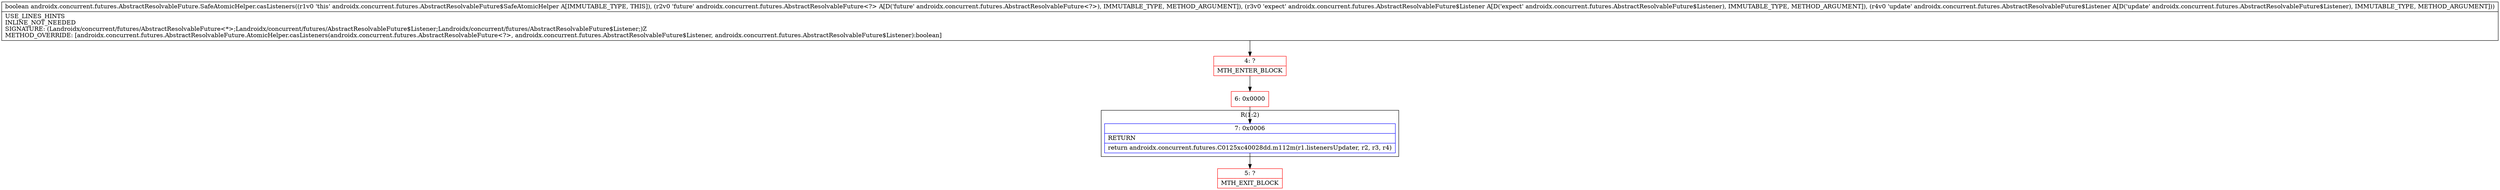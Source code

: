 digraph "CFG forandroidx.concurrent.futures.AbstractResolvableFuture.SafeAtomicHelper.casListeners(Landroidx\/concurrent\/futures\/AbstractResolvableFuture;Landroidx\/concurrent\/futures\/AbstractResolvableFuture$Listener;Landroidx\/concurrent\/futures\/AbstractResolvableFuture$Listener;)Z" {
subgraph cluster_Region_174951888 {
label = "R(1:2)";
node [shape=record,color=blue];
Node_7 [shape=record,label="{7\:\ 0x0006|RETURN\l|return androidx.concurrent.futures.C0125xc40028dd.m112m(r1.listenersUpdater, r2, r3, r4)\l}"];
}
Node_4 [shape=record,color=red,label="{4\:\ ?|MTH_ENTER_BLOCK\l}"];
Node_6 [shape=record,color=red,label="{6\:\ 0x0000}"];
Node_5 [shape=record,color=red,label="{5\:\ ?|MTH_EXIT_BLOCK\l}"];
MethodNode[shape=record,label="{boolean androidx.concurrent.futures.AbstractResolvableFuture.SafeAtomicHelper.casListeners((r1v0 'this' androidx.concurrent.futures.AbstractResolvableFuture$SafeAtomicHelper A[IMMUTABLE_TYPE, THIS]), (r2v0 'future' androidx.concurrent.futures.AbstractResolvableFuture\<?\> A[D('future' androidx.concurrent.futures.AbstractResolvableFuture\<?\>), IMMUTABLE_TYPE, METHOD_ARGUMENT]), (r3v0 'expect' androidx.concurrent.futures.AbstractResolvableFuture$Listener A[D('expect' androidx.concurrent.futures.AbstractResolvableFuture$Listener), IMMUTABLE_TYPE, METHOD_ARGUMENT]), (r4v0 'update' androidx.concurrent.futures.AbstractResolvableFuture$Listener A[D('update' androidx.concurrent.futures.AbstractResolvableFuture$Listener), IMMUTABLE_TYPE, METHOD_ARGUMENT]))  | USE_LINES_HINTS\lINLINE_NOT_NEEDED\lSIGNATURE: (Landroidx\/concurrent\/futures\/AbstractResolvableFuture\<*\>;Landroidx\/concurrent\/futures\/AbstractResolvableFuture$Listener;Landroidx\/concurrent\/futures\/AbstractResolvableFuture$Listener;)Z\lMETHOD_OVERRIDE: [androidx.concurrent.futures.AbstractResolvableFuture.AtomicHelper.casListeners(androidx.concurrent.futures.AbstractResolvableFuture\<?\>, androidx.concurrent.futures.AbstractResolvableFuture$Listener, androidx.concurrent.futures.AbstractResolvableFuture$Listener):boolean]\l}"];
MethodNode -> Node_4;Node_7 -> Node_5;
Node_4 -> Node_6;
Node_6 -> Node_7;
}

